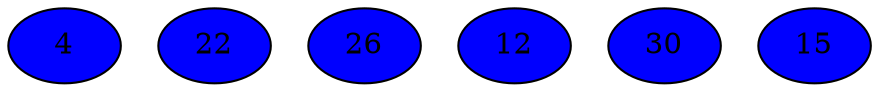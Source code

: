 strict graph {
4[label="4" style=filled fillcolor="blue1"];
22[label="22" style=filled fillcolor="blue1"];
26[label="26" style=filled fillcolor="blue1"];
12[label="12" style=filled fillcolor="blue1"];
30[label="30" style=filled fillcolor="blue1"];
15[label="15" style=filled fillcolor="blue1"];
}